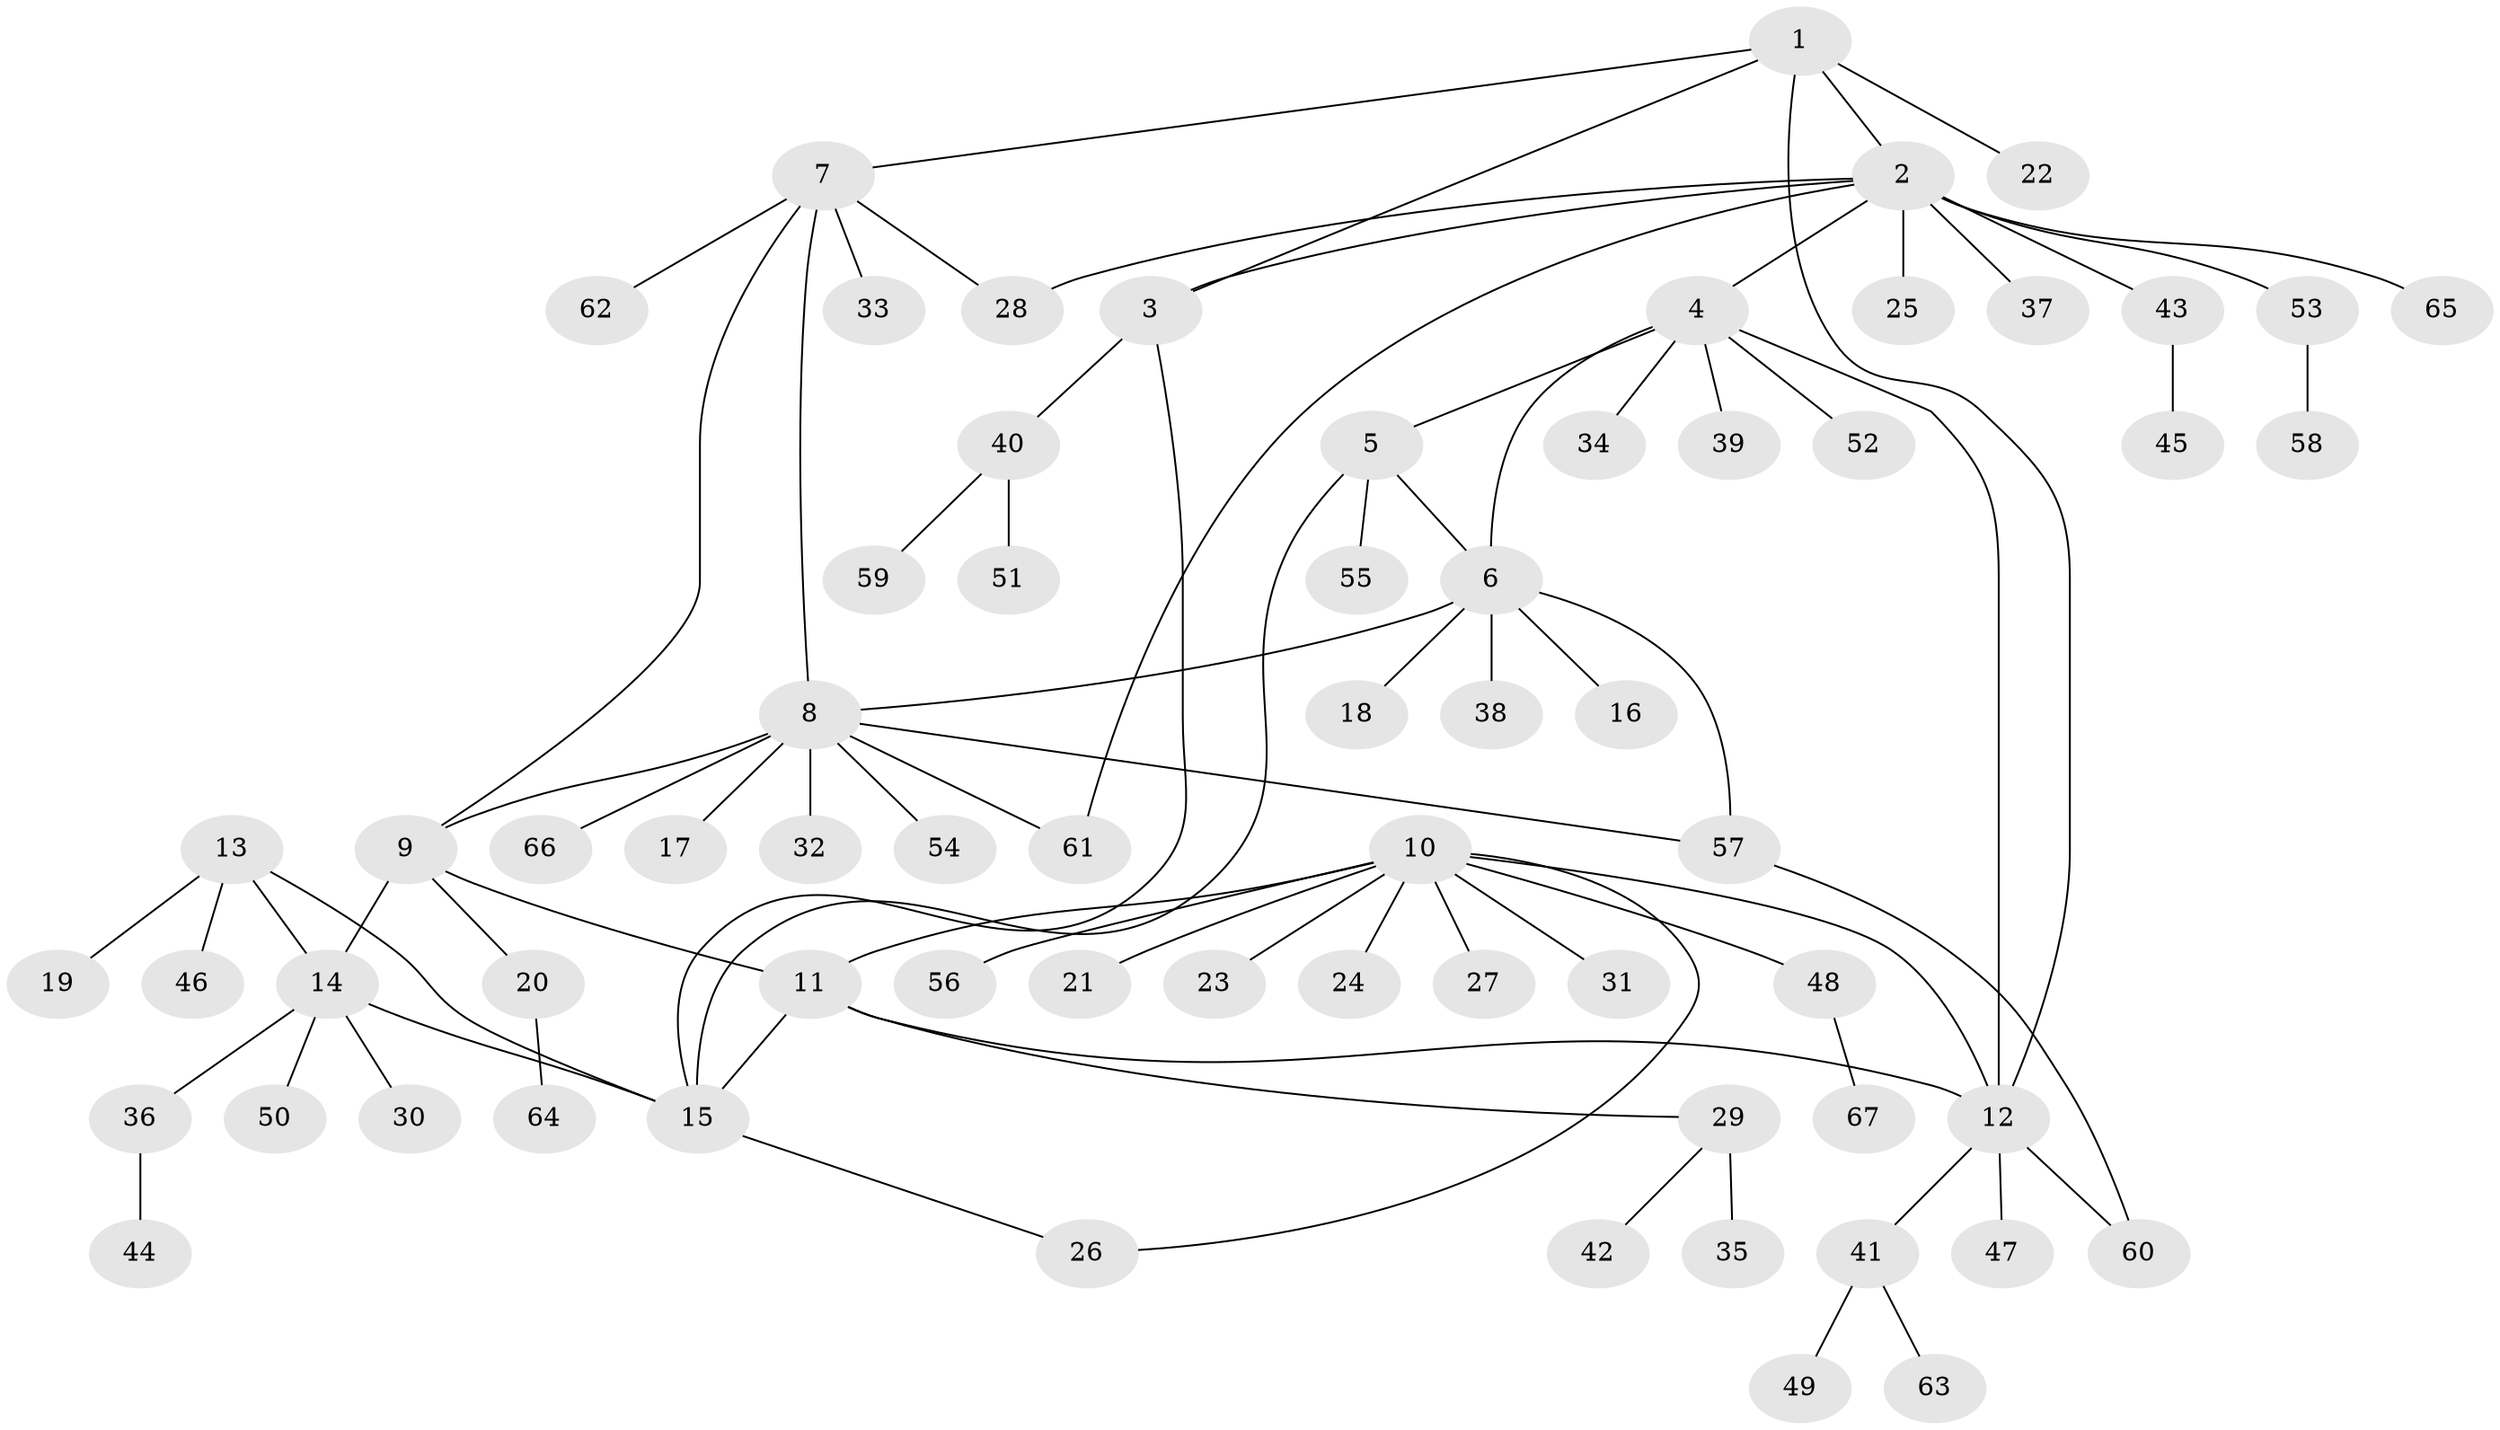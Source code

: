 // coarse degree distribution, {8: 0.058823529411764705, 6: 0.11764705882352941, 5: 0.058823529411764705, 1: 0.5294117647058824, 2: 0.11764705882352941, 4: 0.058823529411764705, 3: 0.029411764705882353, 7: 0.029411764705882353}
// Generated by graph-tools (version 1.1) at 2025/37/03/04/25 23:37:31]
// undirected, 67 vertices, 82 edges
graph export_dot {
  node [color=gray90,style=filled];
  1;
  2;
  3;
  4;
  5;
  6;
  7;
  8;
  9;
  10;
  11;
  12;
  13;
  14;
  15;
  16;
  17;
  18;
  19;
  20;
  21;
  22;
  23;
  24;
  25;
  26;
  27;
  28;
  29;
  30;
  31;
  32;
  33;
  34;
  35;
  36;
  37;
  38;
  39;
  40;
  41;
  42;
  43;
  44;
  45;
  46;
  47;
  48;
  49;
  50;
  51;
  52;
  53;
  54;
  55;
  56;
  57;
  58;
  59;
  60;
  61;
  62;
  63;
  64;
  65;
  66;
  67;
  1 -- 2;
  1 -- 3;
  1 -- 7;
  1 -- 12;
  1 -- 22;
  2 -- 3;
  2 -- 4;
  2 -- 25;
  2 -- 28;
  2 -- 37;
  2 -- 43;
  2 -- 53;
  2 -- 61;
  2 -- 65;
  3 -- 15;
  3 -- 40;
  4 -- 5;
  4 -- 6;
  4 -- 12;
  4 -- 34;
  4 -- 39;
  4 -- 52;
  5 -- 6;
  5 -- 15;
  5 -- 55;
  6 -- 8;
  6 -- 16;
  6 -- 18;
  6 -- 38;
  6 -- 57;
  7 -- 8;
  7 -- 9;
  7 -- 28;
  7 -- 33;
  7 -- 62;
  8 -- 9;
  8 -- 17;
  8 -- 32;
  8 -- 54;
  8 -- 57;
  8 -- 61;
  8 -- 66;
  9 -- 11;
  9 -- 14;
  9 -- 20;
  10 -- 11;
  10 -- 12;
  10 -- 21;
  10 -- 23;
  10 -- 24;
  10 -- 26;
  10 -- 27;
  10 -- 31;
  10 -- 48;
  10 -- 56;
  11 -- 12;
  11 -- 15;
  11 -- 29;
  12 -- 41;
  12 -- 47;
  12 -- 60;
  13 -- 14;
  13 -- 15;
  13 -- 19;
  13 -- 46;
  14 -- 15;
  14 -- 30;
  14 -- 36;
  14 -- 50;
  15 -- 26;
  20 -- 64;
  29 -- 35;
  29 -- 42;
  36 -- 44;
  40 -- 51;
  40 -- 59;
  41 -- 49;
  41 -- 63;
  43 -- 45;
  48 -- 67;
  53 -- 58;
  57 -- 60;
}
